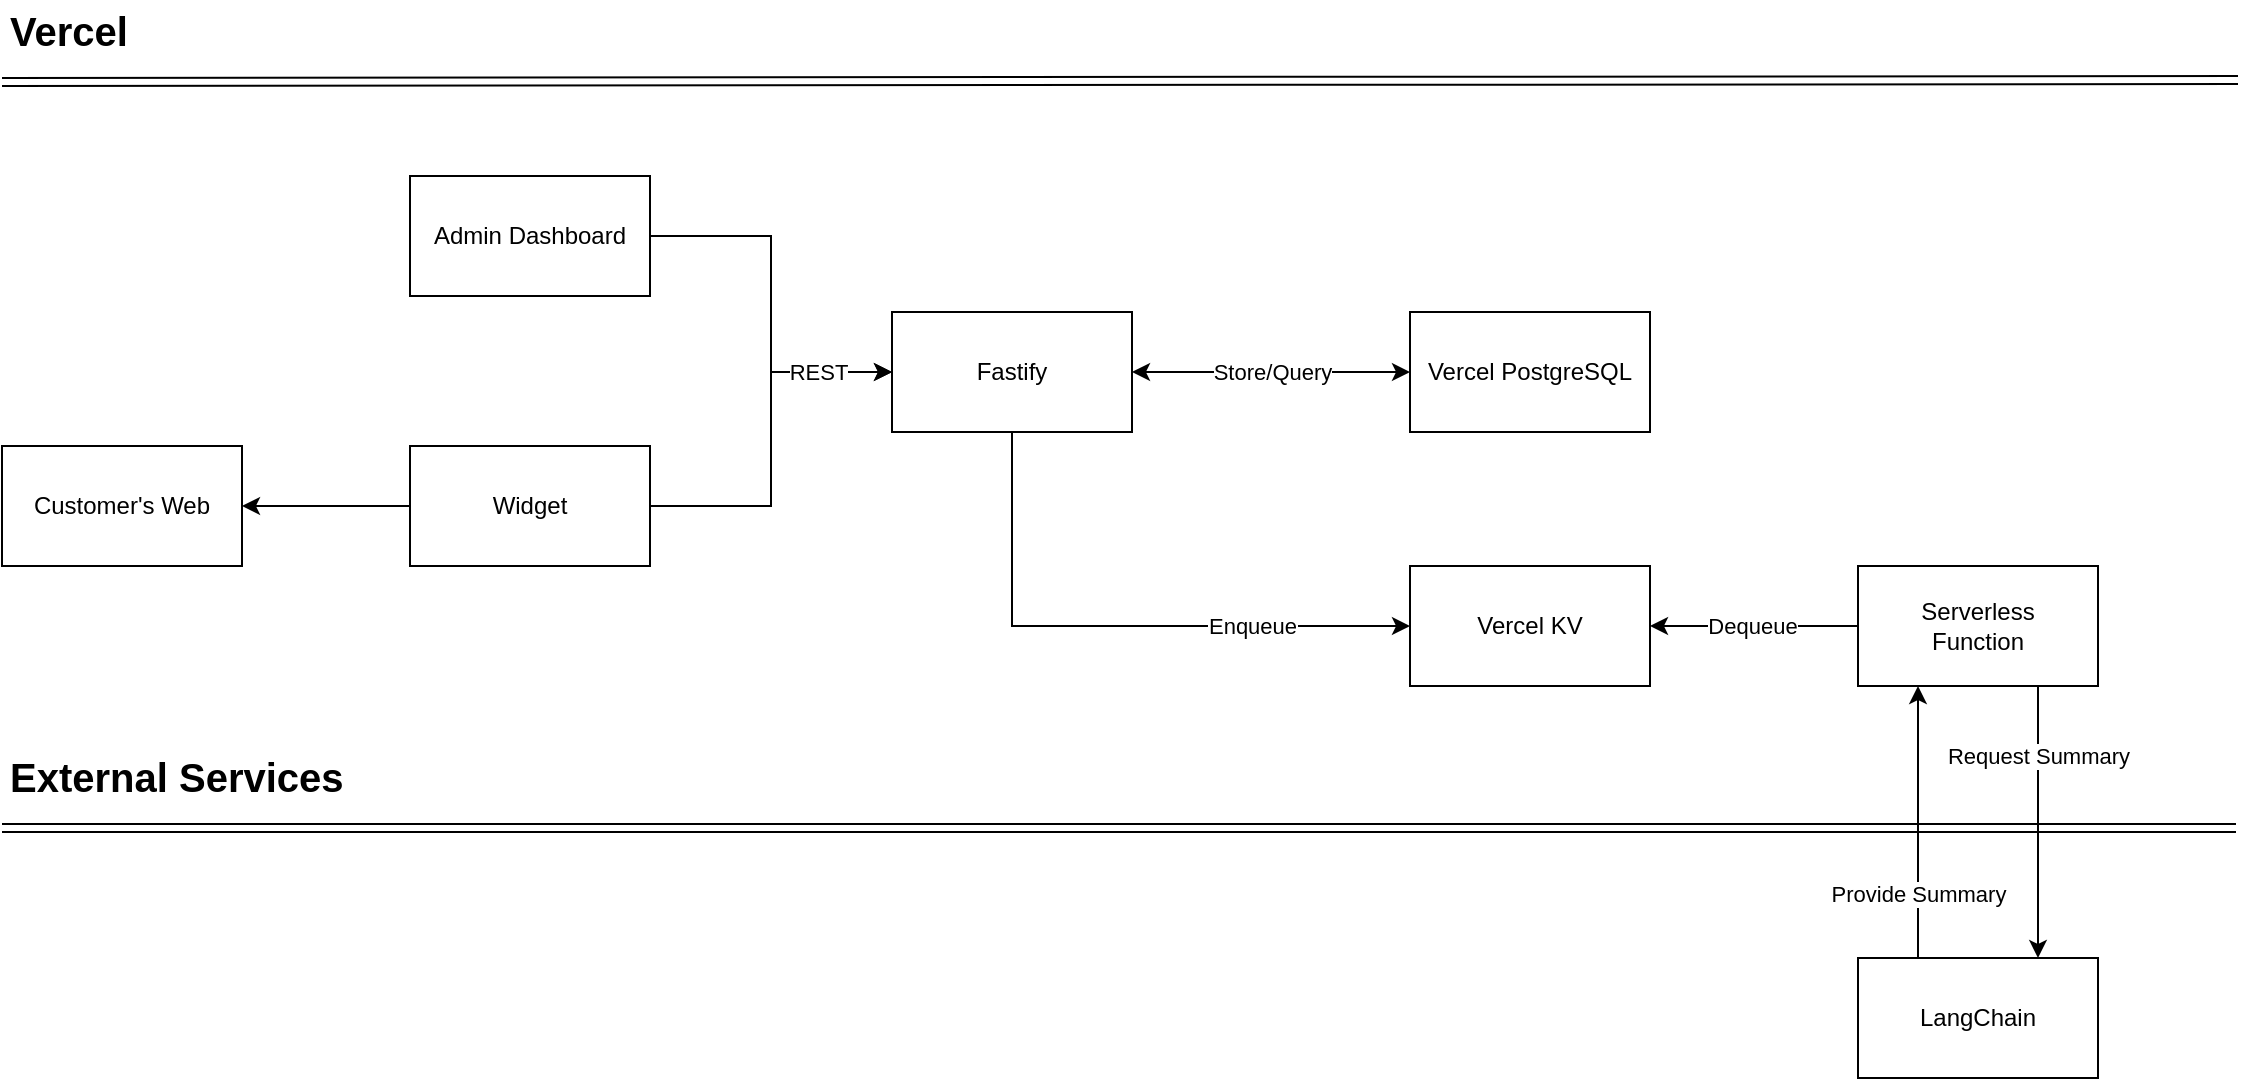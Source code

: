 <mxfile version="24.7.17">
  <diagram name="Page-1" id="ZkwGr2xjX0W1MTj2xuwE">
    <mxGraphModel dx="1193" dy="1158" grid="0" gridSize="10" guides="1" tooltips="1" connect="1" arrows="1" fold="1" page="0" pageScale="1" pageWidth="827" pageHeight="1169" math="0" shadow="0">
      <root>
        <mxCell id="0" />
        <mxCell id="1" parent="0" />
        <mxCell id="6RBNRUGUbdENSprxhyhb-4" style="edgeStyle=orthogonalEdgeStyle;rounded=0;orthogonalLoop=1;jettySize=auto;html=1;entryX=0;entryY=0.5;entryDx=0;entryDy=0;" edge="1" parent="1" source="6RBNRUGUbdENSprxhyhb-1" target="6RBNRUGUbdENSprxhyhb-2">
          <mxGeometry relative="1" as="geometry" />
        </mxCell>
        <mxCell id="6RBNRUGUbdENSprxhyhb-28" style="edgeStyle=orthogonalEdgeStyle;rounded=0;orthogonalLoop=1;jettySize=auto;html=1;entryX=1;entryY=0.5;entryDx=0;entryDy=0;" edge="1" parent="1" source="6RBNRUGUbdENSprxhyhb-1" target="6RBNRUGUbdENSprxhyhb-27">
          <mxGeometry relative="1" as="geometry" />
        </mxCell>
        <mxCell id="6RBNRUGUbdENSprxhyhb-1" value="Widget" style="rounded=0;whiteSpace=wrap;html=1;" vertex="1" parent="1">
          <mxGeometry x="236" y="-86" width="120" height="60" as="geometry" />
        </mxCell>
        <mxCell id="6RBNRUGUbdENSprxhyhb-9" style="edgeStyle=orthogonalEdgeStyle;rounded=0;orthogonalLoop=1;jettySize=auto;html=1;entryX=0;entryY=0.5;entryDx=0;entryDy=0;startArrow=classic;startFill=1;" edge="1" parent="1" source="6RBNRUGUbdENSprxhyhb-2" target="6RBNRUGUbdENSprxhyhb-8">
          <mxGeometry relative="1" as="geometry" />
        </mxCell>
        <mxCell id="6RBNRUGUbdENSprxhyhb-10" value="Store/Query" style="edgeLabel;html=1;align=center;verticalAlign=middle;resizable=0;points=[];" vertex="1" connectable="0" parent="6RBNRUGUbdENSprxhyhb-9">
          <mxGeometry x="0.015" y="-1" relative="1" as="geometry">
            <mxPoint x="-1" y="-1" as="offset" />
          </mxGeometry>
        </mxCell>
        <mxCell id="6RBNRUGUbdENSprxhyhb-12" style="edgeStyle=orthogonalEdgeStyle;rounded=0;orthogonalLoop=1;jettySize=auto;html=1;entryX=0;entryY=0.5;entryDx=0;entryDy=0;" edge="1" parent="1" source="6RBNRUGUbdENSprxhyhb-2" target="6RBNRUGUbdENSprxhyhb-11">
          <mxGeometry relative="1" as="geometry">
            <Array as="points">
              <mxPoint x="537" y="4" />
            </Array>
          </mxGeometry>
        </mxCell>
        <mxCell id="6RBNRUGUbdENSprxhyhb-13" value="Enqueue" style="edgeLabel;html=1;align=center;verticalAlign=middle;resizable=0;points=[];" vertex="1" connectable="0" parent="6RBNRUGUbdENSprxhyhb-12">
          <mxGeometry x="0.469" y="-1" relative="1" as="geometry">
            <mxPoint x="-1" y="-1" as="offset" />
          </mxGeometry>
        </mxCell>
        <mxCell id="6RBNRUGUbdENSprxhyhb-2" value="Fastify" style="rounded=0;whiteSpace=wrap;html=1;" vertex="1" parent="1">
          <mxGeometry x="477" y="-153" width="120" height="60" as="geometry" />
        </mxCell>
        <mxCell id="6RBNRUGUbdENSprxhyhb-6" style="edgeStyle=orthogonalEdgeStyle;rounded=0;orthogonalLoop=1;jettySize=auto;html=1;entryX=0;entryY=0.5;entryDx=0;entryDy=0;" edge="1" parent="1" source="6RBNRUGUbdENSprxhyhb-3" target="6RBNRUGUbdENSprxhyhb-2">
          <mxGeometry relative="1" as="geometry" />
        </mxCell>
        <mxCell id="6RBNRUGUbdENSprxhyhb-7" value="REST" style="edgeLabel;html=1;align=center;verticalAlign=middle;resizable=0;points=[];" vertex="1" connectable="0" parent="6RBNRUGUbdENSprxhyhb-6">
          <mxGeometry x="0.675" y="2" relative="1" as="geometry">
            <mxPoint x="-7" y="2" as="offset" />
          </mxGeometry>
        </mxCell>
        <mxCell id="6RBNRUGUbdENSprxhyhb-3" value="Admin Dashboard" style="rounded=0;whiteSpace=wrap;html=1;" vertex="1" parent="1">
          <mxGeometry x="236" y="-221" width="120" height="60" as="geometry" />
        </mxCell>
        <mxCell id="6RBNRUGUbdENSprxhyhb-8" value="Vercel PostgreSQL" style="rounded=0;whiteSpace=wrap;html=1;" vertex="1" parent="1">
          <mxGeometry x="736" y="-153" width="120" height="60" as="geometry" />
        </mxCell>
        <mxCell id="6RBNRUGUbdENSprxhyhb-11" value="Vercel KV" style="rounded=0;whiteSpace=wrap;html=1;" vertex="1" parent="1">
          <mxGeometry x="736" y="-26" width="120" height="60" as="geometry" />
        </mxCell>
        <mxCell id="6RBNRUGUbdENSprxhyhb-15" style="edgeStyle=orthogonalEdgeStyle;rounded=0;orthogonalLoop=1;jettySize=auto;html=1;entryX=1;entryY=0.5;entryDx=0;entryDy=0;" edge="1" parent="1" source="6RBNRUGUbdENSprxhyhb-14" target="6RBNRUGUbdENSprxhyhb-11">
          <mxGeometry relative="1" as="geometry" />
        </mxCell>
        <mxCell id="6RBNRUGUbdENSprxhyhb-16" value="Dequeue" style="edgeLabel;html=1;align=center;verticalAlign=middle;resizable=0;points=[];" vertex="1" connectable="0" parent="6RBNRUGUbdENSprxhyhb-15">
          <mxGeometry x="0.021" relative="1" as="geometry">
            <mxPoint as="offset" />
          </mxGeometry>
        </mxCell>
        <mxCell id="6RBNRUGUbdENSprxhyhb-24" style="edgeStyle=orthogonalEdgeStyle;rounded=0;orthogonalLoop=1;jettySize=auto;html=1;exitX=0.75;exitY=1;exitDx=0;exitDy=0;entryX=0.75;entryY=0;entryDx=0;entryDy=0;" edge="1" parent="1" source="6RBNRUGUbdENSprxhyhb-14" target="6RBNRUGUbdENSprxhyhb-22">
          <mxGeometry relative="1" as="geometry" />
        </mxCell>
        <mxCell id="6RBNRUGUbdENSprxhyhb-25" value="Request Summary" style="edgeLabel;html=1;align=center;verticalAlign=middle;resizable=0;points=[];" vertex="1" connectable="0" parent="6RBNRUGUbdENSprxhyhb-24">
          <mxGeometry x="-0.537" relative="1" as="geometry">
            <mxPoint y="3" as="offset" />
          </mxGeometry>
        </mxCell>
        <mxCell id="6RBNRUGUbdENSprxhyhb-14" value="Serverless&lt;div&gt;Function&lt;/div&gt;" style="rounded=0;whiteSpace=wrap;html=1;" vertex="1" parent="1">
          <mxGeometry x="960" y="-26" width="120" height="60" as="geometry" />
        </mxCell>
        <mxCell id="6RBNRUGUbdENSprxhyhb-17" value="" style="shape=link;html=1;rounded=0;" edge="1" parent="1">
          <mxGeometry width="100" relative="1" as="geometry">
            <mxPoint x="32" y="-268" as="sourcePoint" />
            <mxPoint x="1150" y="-269" as="targetPoint" />
          </mxGeometry>
        </mxCell>
        <mxCell id="6RBNRUGUbdENSprxhyhb-19" value="&lt;b&gt;&lt;font style=&quot;font-size: 20px;&quot;&gt;Vercel&lt;/font&gt;&lt;/b&gt;" style="text;html=1;align=left;verticalAlign=middle;whiteSpace=wrap;rounded=0;" vertex="1" parent="1">
          <mxGeometry x="34" y="-309" width="60" height="30" as="geometry" />
        </mxCell>
        <mxCell id="6RBNRUGUbdENSprxhyhb-20" value="" style="shape=link;html=1;rounded=0;" edge="1" parent="1">
          <mxGeometry width="100" relative="1" as="geometry">
            <mxPoint x="32" y="105" as="sourcePoint" />
            <mxPoint x="1149" y="105" as="targetPoint" />
          </mxGeometry>
        </mxCell>
        <mxCell id="6RBNRUGUbdENSprxhyhb-21" value="&lt;b&gt;&lt;font style=&quot;font-size: 20px;&quot;&gt;External Services&lt;/font&gt;&lt;/b&gt;" style="text;html=1;align=left;verticalAlign=middle;whiteSpace=wrap;rounded=0;" vertex="1" parent="1">
          <mxGeometry x="34" y="64" width="185" height="30" as="geometry" />
        </mxCell>
        <mxCell id="6RBNRUGUbdENSprxhyhb-23" style="edgeStyle=orthogonalEdgeStyle;rounded=0;orthogonalLoop=1;jettySize=auto;html=1;exitX=0.25;exitY=0;exitDx=0;exitDy=0;entryX=0.25;entryY=1;entryDx=0;entryDy=0;" edge="1" parent="1" source="6RBNRUGUbdENSprxhyhb-22" target="6RBNRUGUbdENSprxhyhb-14">
          <mxGeometry relative="1" as="geometry" />
        </mxCell>
        <mxCell id="6RBNRUGUbdENSprxhyhb-26" value="Provide Summary" style="edgeLabel;html=1;align=center;verticalAlign=middle;resizable=0;points=[];" vertex="1" connectable="0" parent="6RBNRUGUbdENSprxhyhb-23">
          <mxGeometry x="-0.478" y="1" relative="1" as="geometry">
            <mxPoint x="1" y="3" as="offset" />
          </mxGeometry>
        </mxCell>
        <mxCell id="6RBNRUGUbdENSprxhyhb-22" value="LangChain" style="rounded=0;whiteSpace=wrap;html=1;" vertex="1" parent="1">
          <mxGeometry x="960" y="170" width="120" height="60" as="geometry" />
        </mxCell>
        <mxCell id="6RBNRUGUbdENSprxhyhb-27" value="Customer&#39;s Web" style="rounded=0;whiteSpace=wrap;html=1;" vertex="1" parent="1">
          <mxGeometry x="32" y="-86" width="120" height="60" as="geometry" />
        </mxCell>
      </root>
    </mxGraphModel>
  </diagram>
</mxfile>
